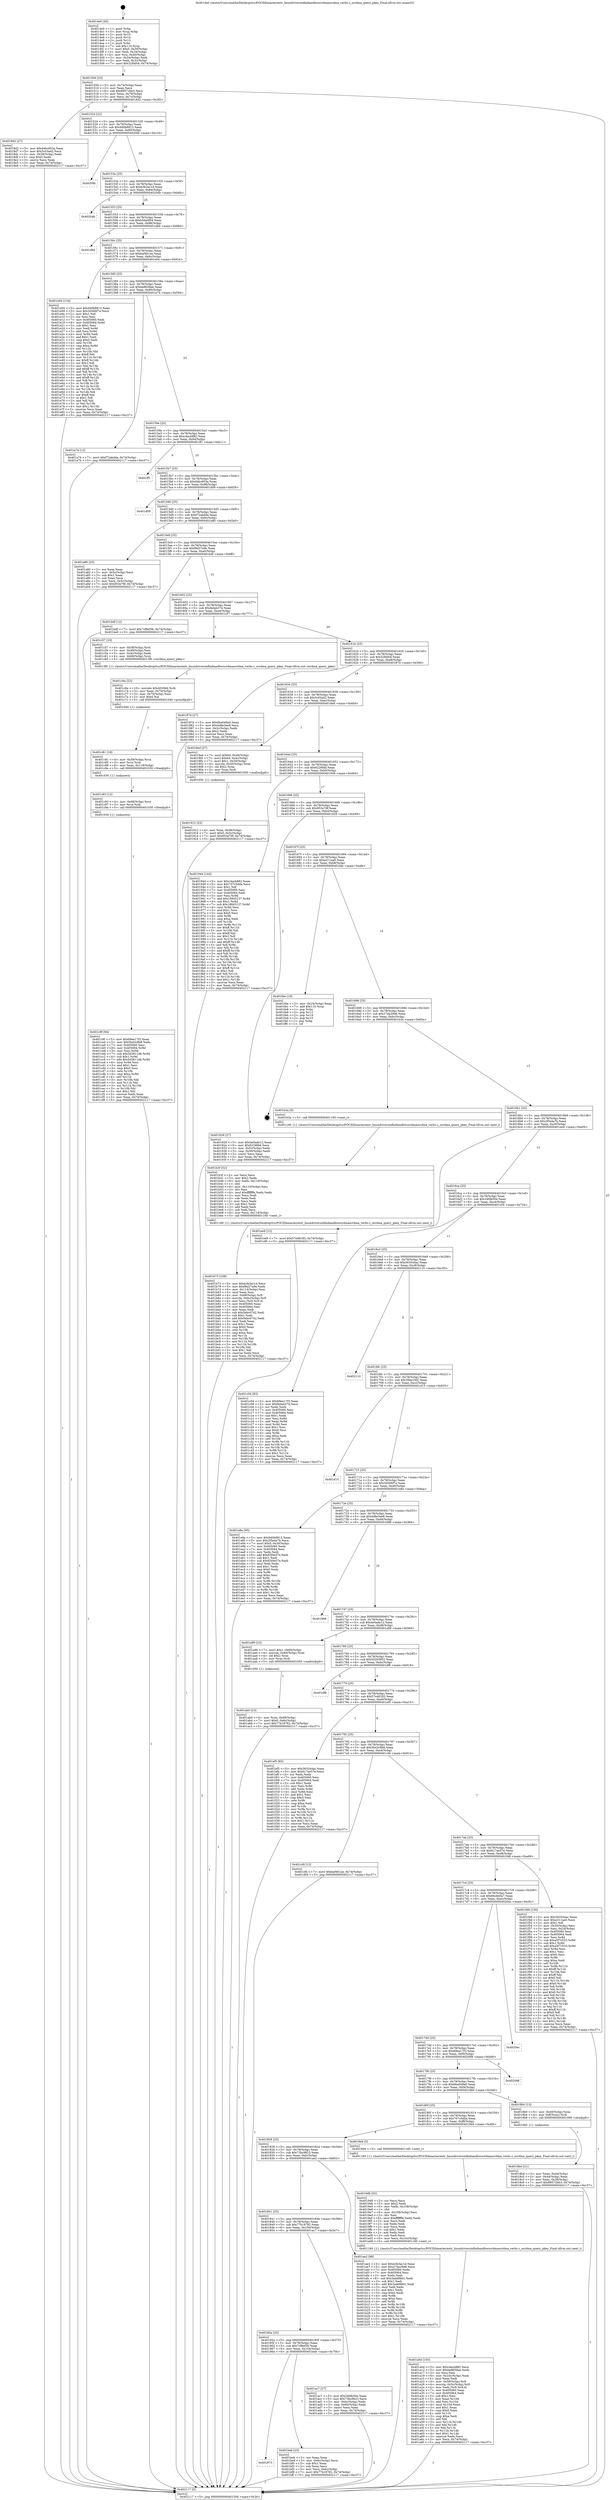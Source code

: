 digraph "0x4014e0" {
  label = "0x4014e0 (/mnt/c/Users/mathe/Desktop/tcc/POCII/binaries/extr_linuxdriversinfinibandhwocrdmaocrdma_verbs.c_ocrdma_query_pkey_Final-ollvm.out::main(0))"
  labelloc = "t"
  node[shape=record]

  Entry [label="",width=0.3,height=0.3,shape=circle,fillcolor=black,style=filled]
  "0x40150d" [label="{
     0x40150d [23]\l
     | [instrs]\l
     &nbsp;&nbsp;0x40150d \<+3\>: mov -0x74(%rbp),%eax\l
     &nbsp;&nbsp;0x401510 \<+2\>: mov %eax,%ecx\l
     &nbsp;&nbsp;0x401512 \<+6\>: sub $0x89572bb3,%ecx\l
     &nbsp;&nbsp;0x401518 \<+3\>: mov %eax,-0x78(%rbp)\l
     &nbsp;&nbsp;0x40151b \<+3\>: mov %ecx,-0x7c(%rbp)\l
     &nbsp;&nbsp;0x40151e \<+6\>: je 00000000004018d2 \<main+0x3f2\>\l
  }"]
  "0x4018d2" [label="{
     0x4018d2 [27]\l
     | [instrs]\l
     &nbsp;&nbsp;0x4018d2 \<+5\>: mov $0xd4bc953a,%eax\l
     &nbsp;&nbsp;0x4018d7 \<+5\>: mov $0x5c03a42,%ecx\l
     &nbsp;&nbsp;0x4018dc \<+3\>: mov -0x28(%rbp),%edx\l
     &nbsp;&nbsp;0x4018df \<+3\>: cmp $0x0,%edx\l
     &nbsp;&nbsp;0x4018e2 \<+3\>: cmove %ecx,%eax\l
     &nbsp;&nbsp;0x4018e5 \<+3\>: mov %eax,-0x74(%rbp)\l
     &nbsp;&nbsp;0x4018e8 \<+5\>: jmp 0000000000402117 \<main+0xc37\>\l
  }"]
  "0x401524" [label="{
     0x401524 [22]\l
     | [instrs]\l
     &nbsp;&nbsp;0x401524 \<+5\>: jmp 0000000000401529 \<main+0x49\>\l
     &nbsp;&nbsp;0x401529 \<+3\>: mov -0x78(%rbp),%eax\l
     &nbsp;&nbsp;0x40152c \<+5\>: sub $0x940b8813,%eax\l
     &nbsp;&nbsp;0x401531 \<+3\>: mov %eax,-0x80(%rbp)\l
     &nbsp;&nbsp;0x401534 \<+6\>: je 00000000004020fd \<main+0xc1d\>\l
  }"]
  Exit [label="",width=0.3,height=0.3,shape=circle,fillcolor=black,style=filled,peripheries=2]
  "0x4020fd" [label="{
     0x4020fd\l
  }", style=dashed]
  "0x40153a" [label="{
     0x40153a [25]\l
     | [instrs]\l
     &nbsp;&nbsp;0x40153a \<+5\>: jmp 000000000040153f \<main+0x5f\>\l
     &nbsp;&nbsp;0x40153f \<+3\>: mov -0x78(%rbp),%eax\l
     &nbsp;&nbsp;0x401542 \<+5\>: sub $0xb3b3ac1d,%eax\l
     &nbsp;&nbsp;0x401547 \<+6\>: mov %eax,-0x84(%rbp)\l
     &nbsp;&nbsp;0x40154d \<+6\>: je 000000000040204b \<main+0xb6b\>\l
  }"]
  "0x401c9f" [label="{
     0x401c9f [94]\l
     | [instrs]\l
     &nbsp;&nbsp;0x401c9f \<+5\>: mov $0x69ee17f3,%eax\l
     &nbsp;&nbsp;0x401ca4 \<+5\>: mov $0x5b43c8b8,%edx\l
     &nbsp;&nbsp;0x401ca9 \<+7\>: mov 0x405060,%esi\l
     &nbsp;&nbsp;0x401cb0 \<+8\>: mov 0x405064,%r8d\l
     &nbsp;&nbsp;0x401cb8 \<+3\>: mov %esi,%r9d\l
     &nbsp;&nbsp;0x401cbb \<+7\>: sub $0x5d3811d6,%r9d\l
     &nbsp;&nbsp;0x401cc2 \<+4\>: sub $0x1,%r9d\l
     &nbsp;&nbsp;0x401cc6 \<+7\>: add $0x5d3811d6,%r9d\l
     &nbsp;&nbsp;0x401ccd \<+4\>: imul %r9d,%esi\l
     &nbsp;&nbsp;0x401cd1 \<+3\>: and $0x1,%esi\l
     &nbsp;&nbsp;0x401cd4 \<+3\>: cmp $0x0,%esi\l
     &nbsp;&nbsp;0x401cd7 \<+4\>: sete %r10b\l
     &nbsp;&nbsp;0x401cdb \<+4\>: cmp $0xa,%r8d\l
     &nbsp;&nbsp;0x401cdf \<+4\>: setl %r11b\l
     &nbsp;&nbsp;0x401ce3 \<+3\>: mov %r10b,%bl\l
     &nbsp;&nbsp;0x401ce6 \<+3\>: and %r11b,%bl\l
     &nbsp;&nbsp;0x401ce9 \<+3\>: xor %r11b,%r10b\l
     &nbsp;&nbsp;0x401cec \<+3\>: or %r10b,%bl\l
     &nbsp;&nbsp;0x401cef \<+3\>: test $0x1,%bl\l
     &nbsp;&nbsp;0x401cf2 \<+3\>: cmovne %edx,%eax\l
     &nbsp;&nbsp;0x401cf5 \<+3\>: mov %eax,-0x74(%rbp)\l
     &nbsp;&nbsp;0x401cf8 \<+5\>: jmp 0000000000402117 \<main+0xc37\>\l
  }"]
  "0x40204b" [label="{
     0x40204b\l
  }", style=dashed]
  "0x401553" [label="{
     0x401553 [25]\l
     | [instrs]\l
     &nbsp;&nbsp;0x401553 \<+5\>: jmp 0000000000401558 \<main+0x78\>\l
     &nbsp;&nbsp;0x401558 \<+3\>: mov -0x78(%rbp),%eax\l
     &nbsp;&nbsp;0x40155b \<+5\>: sub $0xb5da0f04,%eax\l
     &nbsp;&nbsp;0x401560 \<+6\>: mov %eax,-0x88(%rbp)\l
     &nbsp;&nbsp;0x401566 \<+6\>: je 0000000000401d6d \<main+0x88d\>\l
  }"]
  "0x401c93" [label="{
     0x401c93 [12]\l
     | [instrs]\l
     &nbsp;&nbsp;0x401c93 \<+4\>: mov -0x68(%rbp),%rcx\l
     &nbsp;&nbsp;0x401c97 \<+3\>: mov %rcx,%rdi\l
     &nbsp;&nbsp;0x401c9a \<+5\>: call 0000000000401030 \<free@plt\>\l
     | [calls]\l
     &nbsp;&nbsp;0x401030 \{1\} (unknown)\l
  }"]
  "0x401d6d" [label="{
     0x401d6d\l
  }", style=dashed]
  "0x40156c" [label="{
     0x40156c [25]\l
     | [instrs]\l
     &nbsp;&nbsp;0x40156c \<+5\>: jmp 0000000000401571 \<main+0x91\>\l
     &nbsp;&nbsp;0x401571 \<+3\>: mov -0x78(%rbp),%eax\l
     &nbsp;&nbsp;0x401574 \<+5\>: sub $0xbaf461ae,%eax\l
     &nbsp;&nbsp;0x401579 \<+6\>: mov %eax,-0x8c(%rbp)\l
     &nbsp;&nbsp;0x40157f \<+6\>: je 0000000000401e04 \<main+0x924\>\l
  }"]
  "0x401c81" [label="{
     0x401c81 [18]\l
     | [instrs]\l
     &nbsp;&nbsp;0x401c81 \<+4\>: mov -0x58(%rbp),%rcx\l
     &nbsp;&nbsp;0x401c85 \<+3\>: mov %rcx,%rdi\l
     &nbsp;&nbsp;0x401c88 \<+6\>: mov %eax,-0x118(%rbp)\l
     &nbsp;&nbsp;0x401c8e \<+5\>: call 0000000000401030 \<free@plt\>\l
     | [calls]\l
     &nbsp;&nbsp;0x401030 \{1\} (unknown)\l
  }"]
  "0x401e04" [label="{
     0x401e04 [134]\l
     | [instrs]\l
     &nbsp;&nbsp;0x401e04 \<+5\>: mov $0x940b8813,%eax\l
     &nbsp;&nbsp;0x401e09 \<+5\>: mov $0x3d366f7a,%ecx\l
     &nbsp;&nbsp;0x401e0e \<+2\>: mov $0x1,%dl\l
     &nbsp;&nbsp;0x401e10 \<+2\>: xor %esi,%esi\l
     &nbsp;&nbsp;0x401e12 \<+7\>: mov 0x405060,%edi\l
     &nbsp;&nbsp;0x401e19 \<+8\>: mov 0x405064,%r8d\l
     &nbsp;&nbsp;0x401e21 \<+3\>: sub $0x1,%esi\l
     &nbsp;&nbsp;0x401e24 \<+3\>: mov %edi,%r9d\l
     &nbsp;&nbsp;0x401e27 \<+3\>: add %esi,%r9d\l
     &nbsp;&nbsp;0x401e2a \<+4\>: imul %r9d,%edi\l
     &nbsp;&nbsp;0x401e2e \<+3\>: and $0x1,%edi\l
     &nbsp;&nbsp;0x401e31 \<+3\>: cmp $0x0,%edi\l
     &nbsp;&nbsp;0x401e34 \<+4\>: sete %r10b\l
     &nbsp;&nbsp;0x401e38 \<+4\>: cmp $0xa,%r8d\l
     &nbsp;&nbsp;0x401e3c \<+4\>: setl %r11b\l
     &nbsp;&nbsp;0x401e40 \<+3\>: mov %r10b,%bl\l
     &nbsp;&nbsp;0x401e43 \<+3\>: xor $0xff,%bl\l
     &nbsp;&nbsp;0x401e46 \<+3\>: mov %r11b,%r14b\l
     &nbsp;&nbsp;0x401e49 \<+4\>: xor $0xff,%r14b\l
     &nbsp;&nbsp;0x401e4d \<+3\>: xor $0x1,%dl\l
     &nbsp;&nbsp;0x401e50 \<+3\>: mov %bl,%r15b\l
     &nbsp;&nbsp;0x401e53 \<+4\>: and $0xff,%r15b\l
     &nbsp;&nbsp;0x401e57 \<+3\>: and %dl,%r10b\l
     &nbsp;&nbsp;0x401e5a \<+3\>: mov %r14b,%r12b\l
     &nbsp;&nbsp;0x401e5d \<+4\>: and $0xff,%r12b\l
     &nbsp;&nbsp;0x401e61 \<+3\>: and %dl,%r11b\l
     &nbsp;&nbsp;0x401e64 \<+3\>: or %r10b,%r15b\l
     &nbsp;&nbsp;0x401e67 \<+3\>: or %r11b,%r12b\l
     &nbsp;&nbsp;0x401e6a \<+3\>: xor %r12b,%r15b\l
     &nbsp;&nbsp;0x401e6d \<+3\>: or %r14b,%bl\l
     &nbsp;&nbsp;0x401e70 \<+3\>: xor $0xff,%bl\l
     &nbsp;&nbsp;0x401e73 \<+3\>: or $0x1,%dl\l
     &nbsp;&nbsp;0x401e76 \<+2\>: and %dl,%bl\l
     &nbsp;&nbsp;0x401e78 \<+3\>: or %bl,%r15b\l
     &nbsp;&nbsp;0x401e7b \<+4\>: test $0x1,%r15b\l
     &nbsp;&nbsp;0x401e7f \<+3\>: cmovne %ecx,%eax\l
     &nbsp;&nbsp;0x401e82 \<+3\>: mov %eax,-0x74(%rbp)\l
     &nbsp;&nbsp;0x401e85 \<+5\>: jmp 0000000000402117 \<main+0xc37\>\l
  }"]
  "0x401585" [label="{
     0x401585 [25]\l
     | [instrs]\l
     &nbsp;&nbsp;0x401585 \<+5\>: jmp 000000000040158a \<main+0xaa\>\l
     &nbsp;&nbsp;0x40158a \<+3\>: mov -0x78(%rbp),%eax\l
     &nbsp;&nbsp;0x40158d \<+5\>: sub $0xbe8658ae,%eax\l
     &nbsp;&nbsp;0x401592 \<+6\>: mov %eax,-0x90(%rbp)\l
     &nbsp;&nbsp;0x401598 \<+6\>: je 0000000000401a74 \<main+0x594\>\l
  }"]
  "0x401c6a" [label="{
     0x401c6a [23]\l
     | [instrs]\l
     &nbsp;&nbsp;0x401c6a \<+10\>: movabs $0x4030b6,%rdi\l
     &nbsp;&nbsp;0x401c74 \<+3\>: mov %eax,-0x70(%rbp)\l
     &nbsp;&nbsp;0x401c77 \<+3\>: mov -0x70(%rbp),%esi\l
     &nbsp;&nbsp;0x401c7a \<+2\>: mov $0x0,%al\l
     &nbsp;&nbsp;0x401c7c \<+5\>: call 0000000000401040 \<printf@plt\>\l
     | [calls]\l
     &nbsp;&nbsp;0x401040 \{1\} (unknown)\l
  }"]
  "0x401a74" [label="{
     0x401a74 [12]\l
     | [instrs]\l
     &nbsp;&nbsp;0x401a74 \<+7\>: movl $0xf72abdda,-0x74(%rbp)\l
     &nbsp;&nbsp;0x401a7b \<+5\>: jmp 0000000000402117 \<main+0xc37\>\l
  }"]
  "0x40159e" [label="{
     0x40159e [25]\l
     | [instrs]\l
     &nbsp;&nbsp;0x40159e \<+5\>: jmp 00000000004015a3 \<main+0xc3\>\l
     &nbsp;&nbsp;0x4015a3 \<+3\>: mov -0x78(%rbp),%eax\l
     &nbsp;&nbsp;0x4015a6 \<+5\>: sub $0xc4acb882,%eax\l
     &nbsp;&nbsp;0x4015ab \<+6\>: mov %eax,-0x94(%rbp)\l
     &nbsp;&nbsp;0x4015b1 \<+6\>: je 0000000000401ff1 \<main+0xb11\>\l
  }"]
  "0x401873" [label="{
     0x401873\l
  }", style=dashed]
  "0x401ff1" [label="{
     0x401ff1\l
  }", style=dashed]
  "0x4015b7" [label="{
     0x4015b7 [25]\l
     | [instrs]\l
     &nbsp;&nbsp;0x4015b7 \<+5\>: jmp 00000000004015bc \<main+0xdc\>\l
     &nbsp;&nbsp;0x4015bc \<+3\>: mov -0x78(%rbp),%eax\l
     &nbsp;&nbsp;0x4015bf \<+5\>: sub $0xd4bc953a,%eax\l
     &nbsp;&nbsp;0x4015c4 \<+6\>: mov %eax,-0x98(%rbp)\l
     &nbsp;&nbsp;0x4015ca \<+6\>: je 0000000000401d09 \<main+0x829\>\l
  }"]
  "0x401beb" [label="{
     0x401beb [25]\l
     | [instrs]\l
     &nbsp;&nbsp;0x401beb \<+2\>: xor %eax,%eax\l
     &nbsp;&nbsp;0x401bed \<+3\>: mov -0x6c(%rbp),%ecx\l
     &nbsp;&nbsp;0x401bf0 \<+3\>: sub $0x1,%eax\l
     &nbsp;&nbsp;0x401bf3 \<+2\>: sub %eax,%ecx\l
     &nbsp;&nbsp;0x401bf5 \<+3\>: mov %ecx,-0x6c(%rbp)\l
     &nbsp;&nbsp;0x401bf8 \<+7\>: movl $0x77b18782,-0x74(%rbp)\l
     &nbsp;&nbsp;0x401bff \<+5\>: jmp 0000000000402117 \<main+0xc37\>\l
  }"]
  "0x401d09" [label="{
     0x401d09\l
  }", style=dashed]
  "0x4015d0" [label="{
     0x4015d0 [25]\l
     | [instrs]\l
     &nbsp;&nbsp;0x4015d0 \<+5\>: jmp 00000000004015d5 \<main+0xf5\>\l
     &nbsp;&nbsp;0x4015d5 \<+3\>: mov -0x78(%rbp),%eax\l
     &nbsp;&nbsp;0x4015d8 \<+5\>: sub $0xf72abdda,%eax\l
     &nbsp;&nbsp;0x4015dd \<+6\>: mov %eax,-0x9c(%rbp)\l
     &nbsp;&nbsp;0x4015e3 \<+6\>: je 0000000000401a80 \<main+0x5a0\>\l
  }"]
  "0x401b73" [label="{
     0x401b73 [108]\l
     | [instrs]\l
     &nbsp;&nbsp;0x401b73 \<+5\>: mov $0xb3b3ac1d,%ecx\l
     &nbsp;&nbsp;0x401b78 \<+5\>: mov $0xf8d27a9e,%edx\l
     &nbsp;&nbsp;0x401b7d \<+6\>: mov -0x114(%rbp),%esi\l
     &nbsp;&nbsp;0x401b83 \<+3\>: imul %eax,%esi\l
     &nbsp;&nbsp;0x401b86 \<+4\>: mov -0x68(%rbp),%r8\l
     &nbsp;&nbsp;0x401b8a \<+4\>: movslq -0x6c(%rbp),%r9\l
     &nbsp;&nbsp;0x401b8e \<+4\>: mov %esi,(%r8,%r9,4)\l
     &nbsp;&nbsp;0x401b92 \<+7\>: mov 0x405060,%eax\l
     &nbsp;&nbsp;0x401b99 \<+7\>: mov 0x405064,%esi\l
     &nbsp;&nbsp;0x401ba0 \<+2\>: mov %eax,%edi\l
     &nbsp;&nbsp;0x401ba2 \<+6\>: sub $0x5ebc0742,%edi\l
     &nbsp;&nbsp;0x401ba8 \<+3\>: sub $0x1,%edi\l
     &nbsp;&nbsp;0x401bab \<+6\>: add $0x5ebc0742,%edi\l
     &nbsp;&nbsp;0x401bb1 \<+3\>: imul %edi,%eax\l
     &nbsp;&nbsp;0x401bb4 \<+3\>: and $0x1,%eax\l
     &nbsp;&nbsp;0x401bb7 \<+3\>: cmp $0x0,%eax\l
     &nbsp;&nbsp;0x401bba \<+4\>: sete %r10b\l
     &nbsp;&nbsp;0x401bbe \<+3\>: cmp $0xa,%esi\l
     &nbsp;&nbsp;0x401bc1 \<+4\>: setl %r11b\l
     &nbsp;&nbsp;0x401bc5 \<+3\>: mov %r10b,%bl\l
     &nbsp;&nbsp;0x401bc8 \<+3\>: and %r11b,%bl\l
     &nbsp;&nbsp;0x401bcb \<+3\>: xor %r11b,%r10b\l
     &nbsp;&nbsp;0x401bce \<+3\>: or %r10b,%bl\l
     &nbsp;&nbsp;0x401bd1 \<+3\>: test $0x1,%bl\l
     &nbsp;&nbsp;0x401bd4 \<+3\>: cmovne %edx,%ecx\l
     &nbsp;&nbsp;0x401bd7 \<+3\>: mov %ecx,-0x74(%rbp)\l
     &nbsp;&nbsp;0x401bda \<+5\>: jmp 0000000000402117 \<main+0xc37\>\l
  }"]
  "0x401a80" [label="{
     0x401a80 [25]\l
     | [instrs]\l
     &nbsp;&nbsp;0x401a80 \<+2\>: xor %eax,%eax\l
     &nbsp;&nbsp;0x401a82 \<+3\>: mov -0x5c(%rbp),%ecx\l
     &nbsp;&nbsp;0x401a85 \<+3\>: sub $0x1,%eax\l
     &nbsp;&nbsp;0x401a88 \<+2\>: sub %eax,%ecx\l
     &nbsp;&nbsp;0x401a8a \<+3\>: mov %ecx,-0x5c(%rbp)\l
     &nbsp;&nbsp;0x401a8d \<+7\>: movl $0x953e79f,-0x74(%rbp)\l
     &nbsp;&nbsp;0x401a94 \<+5\>: jmp 0000000000402117 \<main+0xc37\>\l
  }"]
  "0x4015e9" [label="{
     0x4015e9 [25]\l
     | [instrs]\l
     &nbsp;&nbsp;0x4015e9 \<+5\>: jmp 00000000004015ee \<main+0x10e\>\l
     &nbsp;&nbsp;0x4015ee \<+3\>: mov -0x78(%rbp),%eax\l
     &nbsp;&nbsp;0x4015f1 \<+5\>: sub $0xf8d27a9e,%eax\l
     &nbsp;&nbsp;0x4015f6 \<+6\>: mov %eax,-0xa0(%rbp)\l
     &nbsp;&nbsp;0x4015fc \<+6\>: je 0000000000401bdf \<main+0x6ff\>\l
  }"]
  "0x401b3f" [label="{
     0x401b3f [52]\l
     | [instrs]\l
     &nbsp;&nbsp;0x401b3f \<+2\>: xor %ecx,%ecx\l
     &nbsp;&nbsp;0x401b41 \<+5\>: mov $0x2,%edx\l
     &nbsp;&nbsp;0x401b46 \<+6\>: mov %edx,-0x110(%rbp)\l
     &nbsp;&nbsp;0x401b4c \<+1\>: cltd\l
     &nbsp;&nbsp;0x401b4d \<+6\>: mov -0x110(%rbp),%esi\l
     &nbsp;&nbsp;0x401b53 \<+2\>: idiv %esi\l
     &nbsp;&nbsp;0x401b55 \<+6\>: imul $0xfffffffe,%edx,%edx\l
     &nbsp;&nbsp;0x401b5b \<+2\>: mov %ecx,%edi\l
     &nbsp;&nbsp;0x401b5d \<+2\>: sub %edx,%edi\l
     &nbsp;&nbsp;0x401b5f \<+2\>: mov %ecx,%edx\l
     &nbsp;&nbsp;0x401b61 \<+3\>: sub $0x1,%edx\l
     &nbsp;&nbsp;0x401b64 \<+2\>: add %edx,%edi\l
     &nbsp;&nbsp;0x401b66 \<+2\>: sub %edi,%ecx\l
     &nbsp;&nbsp;0x401b68 \<+6\>: mov %ecx,-0x114(%rbp)\l
     &nbsp;&nbsp;0x401b6e \<+5\>: call 0000000000401160 \<next_i\>\l
     | [calls]\l
     &nbsp;&nbsp;0x401160 \{1\} (/mnt/c/Users/mathe/Desktop/tcc/POCII/binaries/extr_linuxdriversinfinibandhwocrdmaocrdma_verbs.c_ocrdma_query_pkey_Final-ollvm.out::next_i)\l
  }"]
  "0x401bdf" [label="{
     0x401bdf [12]\l
     | [instrs]\l
     &nbsp;&nbsp;0x401bdf \<+7\>: movl $0x7cf8ef36,-0x74(%rbp)\l
     &nbsp;&nbsp;0x401be6 \<+5\>: jmp 0000000000402117 \<main+0xc37\>\l
  }"]
  "0x401602" [label="{
     0x401602 [25]\l
     | [instrs]\l
     &nbsp;&nbsp;0x401602 \<+5\>: jmp 0000000000401607 \<main+0x127\>\l
     &nbsp;&nbsp;0x401607 \<+3\>: mov -0x78(%rbp),%eax\l
     &nbsp;&nbsp;0x40160a \<+5\>: sub $0xfedab37d,%eax\l
     &nbsp;&nbsp;0x40160f \<+6\>: mov %eax,-0xa4(%rbp)\l
     &nbsp;&nbsp;0x401615 \<+6\>: je 0000000000401c57 \<main+0x777\>\l
  }"]
  "0x40185a" [label="{
     0x40185a [25]\l
     | [instrs]\l
     &nbsp;&nbsp;0x40185a \<+5\>: jmp 000000000040185f \<main+0x37f\>\l
     &nbsp;&nbsp;0x40185f \<+3\>: mov -0x78(%rbp),%eax\l
     &nbsp;&nbsp;0x401862 \<+5\>: sub $0x7cf8ef36,%eax\l
     &nbsp;&nbsp;0x401867 \<+6\>: mov %eax,-0x104(%rbp)\l
     &nbsp;&nbsp;0x40186d \<+6\>: je 0000000000401beb \<main+0x70b\>\l
  }"]
  "0x401c57" [label="{
     0x401c57 [19]\l
     | [instrs]\l
     &nbsp;&nbsp;0x401c57 \<+4\>: mov -0x58(%rbp),%rdi\l
     &nbsp;&nbsp;0x401c5b \<+3\>: mov -0x48(%rbp),%esi\l
     &nbsp;&nbsp;0x401c5e \<+3\>: mov -0x4c(%rbp),%edx\l
     &nbsp;&nbsp;0x401c61 \<+4\>: mov -0x68(%rbp),%rcx\l
     &nbsp;&nbsp;0x401c65 \<+5\>: call 00000000004013f0 \<ocrdma_query_pkey\>\l
     | [calls]\l
     &nbsp;&nbsp;0x4013f0 \{1\} (/mnt/c/Users/mathe/Desktop/tcc/POCII/binaries/extr_linuxdriversinfinibandhwocrdmaocrdma_verbs.c_ocrdma_query_pkey_Final-ollvm.out::ocrdma_query_pkey)\l
  }"]
  "0x40161b" [label="{
     0x40161b [25]\l
     | [instrs]\l
     &nbsp;&nbsp;0x40161b \<+5\>: jmp 0000000000401620 \<main+0x140\>\l
     &nbsp;&nbsp;0x401620 \<+3\>: mov -0x78(%rbp),%eax\l
     &nbsp;&nbsp;0x401623 \<+5\>: sub $0x3284fc6,%eax\l
     &nbsp;&nbsp;0x401628 \<+6\>: mov %eax,-0xa8(%rbp)\l
     &nbsp;&nbsp;0x40162e \<+6\>: je 000000000040187d \<main+0x39d\>\l
  }"]
  "0x401ac7" [label="{
     0x401ac7 [27]\l
     | [instrs]\l
     &nbsp;&nbsp;0x401ac7 \<+5\>: mov $0x34fdb50e,%eax\l
     &nbsp;&nbsp;0x401acc \<+5\>: mov $0x73bc9823,%ecx\l
     &nbsp;&nbsp;0x401ad1 \<+3\>: mov -0x6c(%rbp),%edx\l
     &nbsp;&nbsp;0x401ad4 \<+3\>: cmp -0x60(%rbp),%edx\l
     &nbsp;&nbsp;0x401ad7 \<+3\>: cmovl %ecx,%eax\l
     &nbsp;&nbsp;0x401ada \<+3\>: mov %eax,-0x74(%rbp)\l
     &nbsp;&nbsp;0x401add \<+5\>: jmp 0000000000402117 \<main+0xc37\>\l
  }"]
  "0x40187d" [label="{
     0x40187d [27]\l
     | [instrs]\l
     &nbsp;&nbsp;0x40187d \<+5\>: mov $0x6ba049a0,%eax\l
     &nbsp;&nbsp;0x401882 \<+5\>: mov $0x4d8e3ee8,%ecx\l
     &nbsp;&nbsp;0x401887 \<+3\>: mov -0x2c(%rbp),%edx\l
     &nbsp;&nbsp;0x40188a \<+3\>: cmp $0x2,%edx\l
     &nbsp;&nbsp;0x40188d \<+3\>: cmovne %ecx,%eax\l
     &nbsp;&nbsp;0x401890 \<+3\>: mov %eax,-0x74(%rbp)\l
     &nbsp;&nbsp;0x401893 \<+5\>: jmp 0000000000402117 \<main+0xc37\>\l
  }"]
  "0x401634" [label="{
     0x401634 [25]\l
     | [instrs]\l
     &nbsp;&nbsp;0x401634 \<+5\>: jmp 0000000000401639 \<main+0x159\>\l
     &nbsp;&nbsp;0x401639 \<+3\>: mov -0x78(%rbp),%eax\l
     &nbsp;&nbsp;0x40163c \<+5\>: sub $0x5c03a42,%eax\l
     &nbsp;&nbsp;0x401641 \<+6\>: mov %eax,-0xac(%rbp)\l
     &nbsp;&nbsp;0x401647 \<+6\>: je 00000000004018ed \<main+0x40d\>\l
  }"]
  "0x402117" [label="{
     0x402117 [5]\l
     | [instrs]\l
     &nbsp;&nbsp;0x402117 \<+5\>: jmp 000000000040150d \<main+0x2d\>\l
  }"]
  "0x4014e0" [label="{
     0x4014e0 [45]\l
     | [instrs]\l
     &nbsp;&nbsp;0x4014e0 \<+1\>: push %rbp\l
     &nbsp;&nbsp;0x4014e1 \<+3\>: mov %rsp,%rbp\l
     &nbsp;&nbsp;0x4014e4 \<+2\>: push %r15\l
     &nbsp;&nbsp;0x4014e6 \<+2\>: push %r14\l
     &nbsp;&nbsp;0x4014e8 \<+2\>: push %r12\l
     &nbsp;&nbsp;0x4014ea \<+1\>: push %rbx\l
     &nbsp;&nbsp;0x4014eb \<+7\>: sub $0x110,%rsp\l
     &nbsp;&nbsp;0x4014f2 \<+7\>: movl $0x0,-0x30(%rbp)\l
     &nbsp;&nbsp;0x4014f9 \<+3\>: mov %edi,-0x34(%rbp)\l
     &nbsp;&nbsp;0x4014fc \<+4\>: mov %rsi,-0x40(%rbp)\l
     &nbsp;&nbsp;0x401500 \<+3\>: mov -0x34(%rbp),%edi\l
     &nbsp;&nbsp;0x401503 \<+3\>: mov %edi,-0x2c(%rbp)\l
     &nbsp;&nbsp;0x401506 \<+7\>: movl $0x3284fc6,-0x74(%rbp)\l
  }"]
  "0x401841" [label="{
     0x401841 [25]\l
     | [instrs]\l
     &nbsp;&nbsp;0x401841 \<+5\>: jmp 0000000000401846 \<main+0x366\>\l
     &nbsp;&nbsp;0x401846 \<+3\>: mov -0x78(%rbp),%eax\l
     &nbsp;&nbsp;0x401849 \<+5\>: sub $0x77b18782,%eax\l
     &nbsp;&nbsp;0x40184e \<+6\>: mov %eax,-0x100(%rbp)\l
     &nbsp;&nbsp;0x401854 \<+6\>: je 0000000000401ac7 \<main+0x5e7\>\l
  }"]
  "0x4018ed" [label="{
     0x4018ed [37]\l
     | [instrs]\l
     &nbsp;&nbsp;0x4018ed \<+7\>: movl $0x64,-0x48(%rbp)\l
     &nbsp;&nbsp;0x4018f4 \<+7\>: movl $0x64,-0x4c(%rbp)\l
     &nbsp;&nbsp;0x4018fb \<+7\>: movl $0x1,-0x50(%rbp)\l
     &nbsp;&nbsp;0x401902 \<+4\>: movslq -0x50(%rbp),%rax\l
     &nbsp;&nbsp;0x401906 \<+4\>: shl $0x2,%rax\l
     &nbsp;&nbsp;0x40190a \<+3\>: mov %rax,%rdi\l
     &nbsp;&nbsp;0x40190d \<+5\>: call 0000000000401050 \<malloc@plt\>\l
     | [calls]\l
     &nbsp;&nbsp;0x401050 \{1\} (unknown)\l
  }"]
  "0x40164d" [label="{
     0x40164d [25]\l
     | [instrs]\l
     &nbsp;&nbsp;0x40164d \<+5\>: jmp 0000000000401652 \<main+0x172\>\l
     &nbsp;&nbsp;0x401652 \<+3\>: mov -0x78(%rbp),%eax\l
     &nbsp;&nbsp;0x401655 \<+5\>: sub $0x6228fdd,%eax\l
     &nbsp;&nbsp;0x40165a \<+6\>: mov %eax,-0xb0(%rbp)\l
     &nbsp;&nbsp;0x401660 \<+6\>: je 0000000000401944 \<main+0x464\>\l
  }"]
  "0x401ae2" [label="{
     0x401ae2 [88]\l
     | [instrs]\l
     &nbsp;&nbsp;0x401ae2 \<+5\>: mov $0xb3b3ac1d,%eax\l
     &nbsp;&nbsp;0x401ae7 \<+5\>: mov $0x27da29d6,%ecx\l
     &nbsp;&nbsp;0x401aec \<+7\>: mov 0x405060,%edx\l
     &nbsp;&nbsp;0x401af3 \<+7\>: mov 0x405064,%esi\l
     &nbsp;&nbsp;0x401afa \<+2\>: mov %edx,%edi\l
     &nbsp;&nbsp;0x401afc \<+6\>: sub $0x3add88d1,%edi\l
     &nbsp;&nbsp;0x401b02 \<+3\>: sub $0x1,%edi\l
     &nbsp;&nbsp;0x401b05 \<+6\>: add $0x3add88d1,%edi\l
     &nbsp;&nbsp;0x401b0b \<+3\>: imul %edi,%edx\l
     &nbsp;&nbsp;0x401b0e \<+3\>: and $0x1,%edx\l
     &nbsp;&nbsp;0x401b11 \<+3\>: cmp $0x0,%edx\l
     &nbsp;&nbsp;0x401b14 \<+4\>: sete %r8b\l
     &nbsp;&nbsp;0x401b18 \<+3\>: cmp $0xa,%esi\l
     &nbsp;&nbsp;0x401b1b \<+4\>: setl %r9b\l
     &nbsp;&nbsp;0x401b1f \<+3\>: mov %r8b,%r10b\l
     &nbsp;&nbsp;0x401b22 \<+3\>: and %r9b,%r10b\l
     &nbsp;&nbsp;0x401b25 \<+3\>: xor %r9b,%r8b\l
     &nbsp;&nbsp;0x401b28 \<+3\>: or %r8b,%r10b\l
     &nbsp;&nbsp;0x401b2b \<+4\>: test $0x1,%r10b\l
     &nbsp;&nbsp;0x401b2f \<+3\>: cmovne %ecx,%eax\l
     &nbsp;&nbsp;0x401b32 \<+3\>: mov %eax,-0x74(%rbp)\l
     &nbsp;&nbsp;0x401b35 \<+5\>: jmp 0000000000402117 \<main+0xc37\>\l
  }"]
  "0x401944" [label="{
     0x401944 [144]\l
     | [instrs]\l
     &nbsp;&nbsp;0x401944 \<+5\>: mov $0xc4acb882,%eax\l
     &nbsp;&nbsp;0x401949 \<+5\>: mov $0x707c5dda,%ecx\l
     &nbsp;&nbsp;0x40194e \<+2\>: mov $0x1,%dl\l
     &nbsp;&nbsp;0x401950 \<+7\>: mov 0x405060,%esi\l
     &nbsp;&nbsp;0x401957 \<+7\>: mov 0x405064,%edi\l
     &nbsp;&nbsp;0x40195e \<+3\>: mov %esi,%r8d\l
     &nbsp;&nbsp;0x401961 \<+7\>: add $0x18845137,%r8d\l
     &nbsp;&nbsp;0x401968 \<+4\>: sub $0x1,%r8d\l
     &nbsp;&nbsp;0x40196c \<+7\>: sub $0x18845137,%r8d\l
     &nbsp;&nbsp;0x401973 \<+4\>: imul %r8d,%esi\l
     &nbsp;&nbsp;0x401977 \<+3\>: and $0x1,%esi\l
     &nbsp;&nbsp;0x40197a \<+3\>: cmp $0x0,%esi\l
     &nbsp;&nbsp;0x40197d \<+4\>: sete %r9b\l
     &nbsp;&nbsp;0x401981 \<+3\>: cmp $0xa,%edi\l
     &nbsp;&nbsp;0x401984 \<+4\>: setl %r10b\l
     &nbsp;&nbsp;0x401988 \<+3\>: mov %r9b,%r11b\l
     &nbsp;&nbsp;0x40198b \<+4\>: xor $0xff,%r11b\l
     &nbsp;&nbsp;0x40198f \<+3\>: mov %r10b,%bl\l
     &nbsp;&nbsp;0x401992 \<+3\>: xor $0xff,%bl\l
     &nbsp;&nbsp;0x401995 \<+3\>: xor $0x1,%dl\l
     &nbsp;&nbsp;0x401998 \<+3\>: mov %r11b,%r14b\l
     &nbsp;&nbsp;0x40199b \<+4\>: and $0xff,%r14b\l
     &nbsp;&nbsp;0x40199f \<+3\>: and %dl,%r9b\l
     &nbsp;&nbsp;0x4019a2 \<+3\>: mov %bl,%r15b\l
     &nbsp;&nbsp;0x4019a5 \<+4\>: and $0xff,%r15b\l
     &nbsp;&nbsp;0x4019a9 \<+3\>: and %dl,%r10b\l
     &nbsp;&nbsp;0x4019ac \<+3\>: or %r9b,%r14b\l
     &nbsp;&nbsp;0x4019af \<+3\>: or %r10b,%r15b\l
     &nbsp;&nbsp;0x4019b2 \<+3\>: xor %r15b,%r14b\l
     &nbsp;&nbsp;0x4019b5 \<+3\>: or %bl,%r11b\l
     &nbsp;&nbsp;0x4019b8 \<+4\>: xor $0xff,%r11b\l
     &nbsp;&nbsp;0x4019bc \<+3\>: or $0x1,%dl\l
     &nbsp;&nbsp;0x4019bf \<+3\>: and %dl,%r11b\l
     &nbsp;&nbsp;0x4019c2 \<+3\>: or %r11b,%r14b\l
     &nbsp;&nbsp;0x4019c5 \<+4\>: test $0x1,%r14b\l
     &nbsp;&nbsp;0x4019c9 \<+3\>: cmovne %ecx,%eax\l
     &nbsp;&nbsp;0x4019cc \<+3\>: mov %eax,-0x74(%rbp)\l
     &nbsp;&nbsp;0x4019cf \<+5\>: jmp 0000000000402117 \<main+0xc37\>\l
  }"]
  "0x401666" [label="{
     0x401666 [25]\l
     | [instrs]\l
     &nbsp;&nbsp;0x401666 \<+5\>: jmp 000000000040166b \<main+0x18b\>\l
     &nbsp;&nbsp;0x40166b \<+3\>: mov -0x78(%rbp),%eax\l
     &nbsp;&nbsp;0x40166e \<+5\>: sub $0x953e79f,%eax\l
     &nbsp;&nbsp;0x401673 \<+6\>: mov %eax,-0xb4(%rbp)\l
     &nbsp;&nbsp;0x401679 \<+6\>: je 0000000000401929 \<main+0x449\>\l
  }"]
  "0x401ab0" [label="{
     0x401ab0 [23]\l
     | [instrs]\l
     &nbsp;&nbsp;0x401ab0 \<+4\>: mov %rax,-0x68(%rbp)\l
     &nbsp;&nbsp;0x401ab4 \<+7\>: movl $0x0,-0x6c(%rbp)\l
     &nbsp;&nbsp;0x401abb \<+7\>: movl $0x77b18782,-0x74(%rbp)\l
     &nbsp;&nbsp;0x401ac2 \<+5\>: jmp 0000000000402117 \<main+0xc37\>\l
  }"]
  "0x401929" [label="{
     0x401929 [27]\l
     | [instrs]\l
     &nbsp;&nbsp;0x401929 \<+5\>: mov $0x4e5ade12,%eax\l
     &nbsp;&nbsp;0x40192e \<+5\>: mov $0x6228fdd,%ecx\l
     &nbsp;&nbsp;0x401933 \<+3\>: mov -0x5c(%rbp),%edx\l
     &nbsp;&nbsp;0x401936 \<+3\>: cmp -0x50(%rbp),%edx\l
     &nbsp;&nbsp;0x401939 \<+3\>: cmovl %ecx,%eax\l
     &nbsp;&nbsp;0x40193c \<+3\>: mov %eax,-0x74(%rbp)\l
     &nbsp;&nbsp;0x40193f \<+5\>: jmp 0000000000402117 \<main+0xc37\>\l
  }"]
  "0x40167f" [label="{
     0x40167f [25]\l
     | [instrs]\l
     &nbsp;&nbsp;0x40167f \<+5\>: jmp 0000000000401684 \<main+0x1a4\>\l
     &nbsp;&nbsp;0x401684 \<+3\>: mov -0x78(%rbp),%eax\l
     &nbsp;&nbsp;0x401687 \<+5\>: sub $0xe311aa0,%eax\l
     &nbsp;&nbsp;0x40168c \<+6\>: mov %eax,-0xb8(%rbp)\l
     &nbsp;&nbsp;0x401692 \<+6\>: je 0000000000401fde \<main+0xafe\>\l
  }"]
  "0x401a0d" [label="{
     0x401a0d [103]\l
     | [instrs]\l
     &nbsp;&nbsp;0x401a0d \<+5\>: mov $0xc4acb882,%ecx\l
     &nbsp;&nbsp;0x401a12 \<+5\>: mov $0xbe8658ae,%edx\l
     &nbsp;&nbsp;0x401a17 \<+2\>: xor %esi,%esi\l
     &nbsp;&nbsp;0x401a19 \<+6\>: mov -0x10c(%rbp),%edi\l
     &nbsp;&nbsp;0x401a1f \<+3\>: imul %eax,%edi\l
     &nbsp;&nbsp;0x401a22 \<+4\>: mov -0x58(%rbp),%r8\l
     &nbsp;&nbsp;0x401a26 \<+4\>: movslq -0x5c(%rbp),%r9\l
     &nbsp;&nbsp;0x401a2a \<+4\>: mov %edi,(%r8,%r9,4)\l
     &nbsp;&nbsp;0x401a2e \<+7\>: mov 0x405060,%eax\l
     &nbsp;&nbsp;0x401a35 \<+7\>: mov 0x405064,%edi\l
     &nbsp;&nbsp;0x401a3c \<+3\>: sub $0x1,%esi\l
     &nbsp;&nbsp;0x401a3f \<+3\>: mov %eax,%r10d\l
     &nbsp;&nbsp;0x401a42 \<+3\>: add %esi,%r10d\l
     &nbsp;&nbsp;0x401a45 \<+4\>: imul %r10d,%eax\l
     &nbsp;&nbsp;0x401a49 \<+3\>: and $0x1,%eax\l
     &nbsp;&nbsp;0x401a4c \<+3\>: cmp $0x0,%eax\l
     &nbsp;&nbsp;0x401a4f \<+4\>: sete %r11b\l
     &nbsp;&nbsp;0x401a53 \<+3\>: cmp $0xa,%edi\l
     &nbsp;&nbsp;0x401a56 \<+3\>: setl %bl\l
     &nbsp;&nbsp;0x401a59 \<+3\>: mov %r11b,%r14b\l
     &nbsp;&nbsp;0x401a5c \<+3\>: and %bl,%r14b\l
     &nbsp;&nbsp;0x401a5f \<+3\>: xor %bl,%r11b\l
     &nbsp;&nbsp;0x401a62 \<+3\>: or %r11b,%r14b\l
     &nbsp;&nbsp;0x401a65 \<+4\>: test $0x1,%r14b\l
     &nbsp;&nbsp;0x401a69 \<+3\>: cmovne %edx,%ecx\l
     &nbsp;&nbsp;0x401a6c \<+3\>: mov %ecx,-0x74(%rbp)\l
     &nbsp;&nbsp;0x401a6f \<+5\>: jmp 0000000000402117 \<main+0xc37\>\l
  }"]
  "0x401fde" [label="{
     0x401fde [19]\l
     | [instrs]\l
     &nbsp;&nbsp;0x401fde \<+3\>: mov -0x24(%rbp),%eax\l
     &nbsp;&nbsp;0x401fe1 \<+7\>: add $0x110,%rsp\l
     &nbsp;&nbsp;0x401fe8 \<+1\>: pop %rbx\l
     &nbsp;&nbsp;0x401fe9 \<+2\>: pop %r12\l
     &nbsp;&nbsp;0x401feb \<+2\>: pop %r14\l
     &nbsp;&nbsp;0x401fed \<+2\>: pop %r15\l
     &nbsp;&nbsp;0x401fef \<+1\>: pop %rbp\l
     &nbsp;&nbsp;0x401ff0 \<+1\>: ret\l
  }"]
  "0x401698" [label="{
     0x401698 [25]\l
     | [instrs]\l
     &nbsp;&nbsp;0x401698 \<+5\>: jmp 000000000040169d \<main+0x1bd\>\l
     &nbsp;&nbsp;0x40169d \<+3\>: mov -0x78(%rbp),%eax\l
     &nbsp;&nbsp;0x4016a0 \<+5\>: sub $0x27da29d6,%eax\l
     &nbsp;&nbsp;0x4016a5 \<+6\>: mov %eax,-0xbc(%rbp)\l
     &nbsp;&nbsp;0x4016ab \<+6\>: je 0000000000401b3a \<main+0x65a\>\l
  }"]
  "0x4019d9" [label="{
     0x4019d9 [52]\l
     | [instrs]\l
     &nbsp;&nbsp;0x4019d9 \<+2\>: xor %ecx,%ecx\l
     &nbsp;&nbsp;0x4019db \<+5\>: mov $0x2,%edx\l
     &nbsp;&nbsp;0x4019e0 \<+6\>: mov %edx,-0x108(%rbp)\l
     &nbsp;&nbsp;0x4019e6 \<+1\>: cltd\l
     &nbsp;&nbsp;0x4019e7 \<+6\>: mov -0x108(%rbp),%esi\l
     &nbsp;&nbsp;0x4019ed \<+2\>: idiv %esi\l
     &nbsp;&nbsp;0x4019ef \<+6\>: imul $0xfffffffe,%edx,%edx\l
     &nbsp;&nbsp;0x4019f5 \<+2\>: mov %ecx,%edi\l
     &nbsp;&nbsp;0x4019f7 \<+2\>: sub %edx,%edi\l
     &nbsp;&nbsp;0x4019f9 \<+2\>: mov %ecx,%edx\l
     &nbsp;&nbsp;0x4019fb \<+3\>: sub $0x1,%edx\l
     &nbsp;&nbsp;0x4019fe \<+2\>: add %edx,%edi\l
     &nbsp;&nbsp;0x401a00 \<+2\>: sub %edi,%ecx\l
     &nbsp;&nbsp;0x401a02 \<+6\>: mov %ecx,-0x10c(%rbp)\l
     &nbsp;&nbsp;0x401a08 \<+5\>: call 0000000000401160 \<next_i\>\l
     | [calls]\l
     &nbsp;&nbsp;0x401160 \{1\} (/mnt/c/Users/mathe/Desktop/tcc/POCII/binaries/extr_linuxdriversinfinibandhwocrdmaocrdma_verbs.c_ocrdma_query_pkey_Final-ollvm.out::next_i)\l
  }"]
  "0x401b3a" [label="{
     0x401b3a [5]\l
     | [instrs]\l
     &nbsp;&nbsp;0x401b3a \<+5\>: call 0000000000401160 \<next_i\>\l
     | [calls]\l
     &nbsp;&nbsp;0x401160 \{1\} (/mnt/c/Users/mathe/Desktop/tcc/POCII/binaries/extr_linuxdriversinfinibandhwocrdmaocrdma_verbs.c_ocrdma_query_pkey_Final-ollvm.out::next_i)\l
  }"]
  "0x4016b1" [label="{
     0x4016b1 [25]\l
     | [instrs]\l
     &nbsp;&nbsp;0x4016b1 \<+5\>: jmp 00000000004016b6 \<main+0x1d6\>\l
     &nbsp;&nbsp;0x4016b6 \<+3\>: mov -0x78(%rbp),%eax\l
     &nbsp;&nbsp;0x4016b9 \<+5\>: sub $0x2f5e4a7b,%eax\l
     &nbsp;&nbsp;0x4016be \<+6\>: mov %eax,-0xc0(%rbp)\l
     &nbsp;&nbsp;0x4016c4 \<+6\>: je 0000000000401ee9 \<main+0xa09\>\l
  }"]
  "0x401828" [label="{
     0x401828 [25]\l
     | [instrs]\l
     &nbsp;&nbsp;0x401828 \<+5\>: jmp 000000000040182d \<main+0x34d\>\l
     &nbsp;&nbsp;0x40182d \<+3\>: mov -0x78(%rbp),%eax\l
     &nbsp;&nbsp;0x401830 \<+5\>: sub $0x73bc9823,%eax\l
     &nbsp;&nbsp;0x401835 \<+6\>: mov %eax,-0xfc(%rbp)\l
     &nbsp;&nbsp;0x40183b \<+6\>: je 0000000000401ae2 \<main+0x602\>\l
  }"]
  "0x401ee9" [label="{
     0x401ee9 [12]\l
     | [instrs]\l
     &nbsp;&nbsp;0x401ee9 \<+7\>: movl $0x57e48183,-0x74(%rbp)\l
     &nbsp;&nbsp;0x401ef0 \<+5\>: jmp 0000000000402117 \<main+0xc37\>\l
  }"]
  "0x4016ca" [label="{
     0x4016ca [25]\l
     | [instrs]\l
     &nbsp;&nbsp;0x4016ca \<+5\>: jmp 00000000004016cf \<main+0x1ef\>\l
     &nbsp;&nbsp;0x4016cf \<+3\>: mov -0x78(%rbp),%eax\l
     &nbsp;&nbsp;0x4016d2 \<+5\>: sub $0x34fdb50e,%eax\l
     &nbsp;&nbsp;0x4016d7 \<+6\>: mov %eax,-0xc4(%rbp)\l
     &nbsp;&nbsp;0x4016dd \<+6\>: je 0000000000401c04 \<main+0x724\>\l
  }"]
  "0x4019d4" [label="{
     0x4019d4 [5]\l
     | [instrs]\l
     &nbsp;&nbsp;0x4019d4 \<+5\>: call 0000000000401160 \<next_i\>\l
     | [calls]\l
     &nbsp;&nbsp;0x401160 \{1\} (/mnt/c/Users/mathe/Desktop/tcc/POCII/binaries/extr_linuxdriversinfinibandhwocrdmaocrdma_verbs.c_ocrdma_query_pkey_Final-ollvm.out::next_i)\l
  }"]
  "0x401c04" [label="{
     0x401c04 [83]\l
     | [instrs]\l
     &nbsp;&nbsp;0x401c04 \<+5\>: mov $0x69ee17f3,%eax\l
     &nbsp;&nbsp;0x401c09 \<+5\>: mov $0xfedab37d,%ecx\l
     &nbsp;&nbsp;0x401c0e \<+2\>: xor %edx,%edx\l
     &nbsp;&nbsp;0x401c10 \<+7\>: mov 0x405060,%esi\l
     &nbsp;&nbsp;0x401c17 \<+7\>: mov 0x405064,%edi\l
     &nbsp;&nbsp;0x401c1e \<+3\>: sub $0x1,%edx\l
     &nbsp;&nbsp;0x401c21 \<+3\>: mov %esi,%r8d\l
     &nbsp;&nbsp;0x401c24 \<+3\>: add %edx,%r8d\l
     &nbsp;&nbsp;0x401c27 \<+4\>: imul %r8d,%esi\l
     &nbsp;&nbsp;0x401c2b \<+3\>: and $0x1,%esi\l
     &nbsp;&nbsp;0x401c2e \<+3\>: cmp $0x0,%esi\l
     &nbsp;&nbsp;0x401c31 \<+4\>: sete %r9b\l
     &nbsp;&nbsp;0x401c35 \<+3\>: cmp $0xa,%edi\l
     &nbsp;&nbsp;0x401c38 \<+4\>: setl %r10b\l
     &nbsp;&nbsp;0x401c3c \<+3\>: mov %r9b,%r11b\l
     &nbsp;&nbsp;0x401c3f \<+3\>: and %r10b,%r11b\l
     &nbsp;&nbsp;0x401c42 \<+3\>: xor %r10b,%r9b\l
     &nbsp;&nbsp;0x401c45 \<+3\>: or %r9b,%r11b\l
     &nbsp;&nbsp;0x401c48 \<+4\>: test $0x1,%r11b\l
     &nbsp;&nbsp;0x401c4c \<+3\>: cmovne %ecx,%eax\l
     &nbsp;&nbsp;0x401c4f \<+3\>: mov %eax,-0x74(%rbp)\l
     &nbsp;&nbsp;0x401c52 \<+5\>: jmp 0000000000402117 \<main+0xc37\>\l
  }"]
  "0x4016e3" [label="{
     0x4016e3 [25]\l
     | [instrs]\l
     &nbsp;&nbsp;0x4016e3 \<+5\>: jmp 00000000004016e8 \<main+0x208\>\l
     &nbsp;&nbsp;0x4016e8 \<+3\>: mov -0x78(%rbp),%eax\l
     &nbsp;&nbsp;0x4016eb \<+5\>: sub $0x363544ac,%eax\l
     &nbsp;&nbsp;0x4016f0 \<+6\>: mov %eax,-0xc8(%rbp)\l
     &nbsp;&nbsp;0x4016f6 \<+6\>: je 0000000000402110 \<main+0xc30\>\l
  }"]
  "0x401912" [label="{
     0x401912 [23]\l
     | [instrs]\l
     &nbsp;&nbsp;0x401912 \<+4\>: mov %rax,-0x58(%rbp)\l
     &nbsp;&nbsp;0x401916 \<+7\>: movl $0x0,-0x5c(%rbp)\l
     &nbsp;&nbsp;0x40191d \<+7\>: movl $0x953e79f,-0x74(%rbp)\l
     &nbsp;&nbsp;0x401924 \<+5\>: jmp 0000000000402117 \<main+0xc37\>\l
  }"]
  "0x402110" [label="{
     0x402110\l
  }", style=dashed]
  "0x4016fc" [label="{
     0x4016fc [25]\l
     | [instrs]\l
     &nbsp;&nbsp;0x4016fc \<+5\>: jmp 0000000000401701 \<main+0x221\>\l
     &nbsp;&nbsp;0x401701 \<+3\>: mov -0x78(%rbp),%eax\l
     &nbsp;&nbsp;0x401704 \<+5\>: sub $0x39de1fd2,%eax\l
     &nbsp;&nbsp;0x401709 \<+6\>: mov %eax,-0xcc(%rbp)\l
     &nbsp;&nbsp;0x40170f \<+6\>: je 0000000000401d15 \<main+0x835\>\l
  }"]
  "0x4018bd" [label="{
     0x4018bd [21]\l
     | [instrs]\l
     &nbsp;&nbsp;0x4018bd \<+3\>: mov %eax,-0x44(%rbp)\l
     &nbsp;&nbsp;0x4018c0 \<+3\>: mov -0x44(%rbp),%eax\l
     &nbsp;&nbsp;0x4018c3 \<+3\>: mov %eax,-0x28(%rbp)\l
     &nbsp;&nbsp;0x4018c6 \<+7\>: movl $0x89572bb3,-0x74(%rbp)\l
     &nbsp;&nbsp;0x4018cd \<+5\>: jmp 0000000000402117 \<main+0xc37\>\l
  }"]
  "0x401d15" [label="{
     0x401d15\l
  }", style=dashed]
  "0x401715" [label="{
     0x401715 [25]\l
     | [instrs]\l
     &nbsp;&nbsp;0x401715 \<+5\>: jmp 000000000040171a \<main+0x23a\>\l
     &nbsp;&nbsp;0x40171a \<+3\>: mov -0x78(%rbp),%eax\l
     &nbsp;&nbsp;0x40171d \<+5\>: sub $0x3d366f7a,%eax\l
     &nbsp;&nbsp;0x401722 \<+6\>: mov %eax,-0xd0(%rbp)\l
     &nbsp;&nbsp;0x401728 \<+6\>: je 0000000000401e8a \<main+0x9aa\>\l
  }"]
  "0x40180f" [label="{
     0x40180f [25]\l
     | [instrs]\l
     &nbsp;&nbsp;0x40180f \<+5\>: jmp 0000000000401814 \<main+0x334\>\l
     &nbsp;&nbsp;0x401814 \<+3\>: mov -0x78(%rbp),%eax\l
     &nbsp;&nbsp;0x401817 \<+5\>: sub $0x707c5dda,%eax\l
     &nbsp;&nbsp;0x40181c \<+6\>: mov %eax,-0xf8(%rbp)\l
     &nbsp;&nbsp;0x401822 \<+6\>: je 00000000004019d4 \<main+0x4f4\>\l
  }"]
  "0x401e8a" [label="{
     0x401e8a [95]\l
     | [instrs]\l
     &nbsp;&nbsp;0x401e8a \<+5\>: mov $0x940b8813,%eax\l
     &nbsp;&nbsp;0x401e8f \<+5\>: mov $0x2f5e4a7b,%ecx\l
     &nbsp;&nbsp;0x401e94 \<+7\>: movl $0x0,-0x30(%rbp)\l
     &nbsp;&nbsp;0x401e9b \<+7\>: mov 0x405060,%edx\l
     &nbsp;&nbsp;0x401ea2 \<+7\>: mov 0x405064,%esi\l
     &nbsp;&nbsp;0x401ea9 \<+2\>: mov %edx,%edi\l
     &nbsp;&nbsp;0x401eab \<+6\>: add $0x63f4e57e,%edi\l
     &nbsp;&nbsp;0x401eb1 \<+3\>: sub $0x1,%edi\l
     &nbsp;&nbsp;0x401eb4 \<+6\>: sub $0x63f4e57e,%edi\l
     &nbsp;&nbsp;0x401eba \<+3\>: imul %edi,%edx\l
     &nbsp;&nbsp;0x401ebd \<+3\>: and $0x1,%edx\l
     &nbsp;&nbsp;0x401ec0 \<+3\>: cmp $0x0,%edx\l
     &nbsp;&nbsp;0x401ec3 \<+4\>: sete %r8b\l
     &nbsp;&nbsp;0x401ec7 \<+3\>: cmp $0xa,%esi\l
     &nbsp;&nbsp;0x401eca \<+4\>: setl %r9b\l
     &nbsp;&nbsp;0x401ece \<+3\>: mov %r8b,%r10b\l
     &nbsp;&nbsp;0x401ed1 \<+3\>: and %r9b,%r10b\l
     &nbsp;&nbsp;0x401ed4 \<+3\>: xor %r9b,%r8b\l
     &nbsp;&nbsp;0x401ed7 \<+3\>: or %r8b,%r10b\l
     &nbsp;&nbsp;0x401eda \<+4\>: test $0x1,%r10b\l
     &nbsp;&nbsp;0x401ede \<+3\>: cmovne %ecx,%eax\l
     &nbsp;&nbsp;0x401ee1 \<+3\>: mov %eax,-0x74(%rbp)\l
     &nbsp;&nbsp;0x401ee4 \<+5\>: jmp 0000000000402117 \<main+0xc37\>\l
  }"]
  "0x40172e" [label="{
     0x40172e [25]\l
     | [instrs]\l
     &nbsp;&nbsp;0x40172e \<+5\>: jmp 0000000000401733 \<main+0x253\>\l
     &nbsp;&nbsp;0x401733 \<+3\>: mov -0x78(%rbp),%eax\l
     &nbsp;&nbsp;0x401736 \<+5\>: sub $0x4d8e3ee8,%eax\l
     &nbsp;&nbsp;0x40173b \<+6\>: mov %eax,-0xd4(%rbp)\l
     &nbsp;&nbsp;0x401741 \<+6\>: je 0000000000401898 \<main+0x3b8\>\l
  }"]
  "0x4018b0" [label="{
     0x4018b0 [13]\l
     | [instrs]\l
     &nbsp;&nbsp;0x4018b0 \<+4\>: mov -0x40(%rbp),%rax\l
     &nbsp;&nbsp;0x4018b4 \<+4\>: mov 0x8(%rax),%rdi\l
     &nbsp;&nbsp;0x4018b8 \<+5\>: call 0000000000401060 \<atoi@plt\>\l
     | [calls]\l
     &nbsp;&nbsp;0x401060 \{1\} (unknown)\l
  }"]
  "0x401898" [label="{
     0x401898\l
  }", style=dashed]
  "0x401747" [label="{
     0x401747 [25]\l
     | [instrs]\l
     &nbsp;&nbsp;0x401747 \<+5\>: jmp 000000000040174c \<main+0x26c\>\l
     &nbsp;&nbsp;0x40174c \<+3\>: mov -0x78(%rbp),%eax\l
     &nbsp;&nbsp;0x40174f \<+5\>: sub $0x4e5ade12,%eax\l
     &nbsp;&nbsp;0x401754 \<+6\>: mov %eax,-0xd8(%rbp)\l
     &nbsp;&nbsp;0x40175a \<+6\>: je 0000000000401a99 \<main+0x5b9\>\l
  }"]
  "0x4017f6" [label="{
     0x4017f6 [25]\l
     | [instrs]\l
     &nbsp;&nbsp;0x4017f6 \<+5\>: jmp 00000000004017fb \<main+0x31b\>\l
     &nbsp;&nbsp;0x4017fb \<+3\>: mov -0x78(%rbp),%eax\l
     &nbsp;&nbsp;0x4017fe \<+5\>: sub $0x6ba049a0,%eax\l
     &nbsp;&nbsp;0x401803 \<+6\>: mov %eax,-0xf4(%rbp)\l
     &nbsp;&nbsp;0x401809 \<+6\>: je 00000000004018b0 \<main+0x3d0\>\l
  }"]
  "0x401a99" [label="{
     0x401a99 [23]\l
     | [instrs]\l
     &nbsp;&nbsp;0x401a99 \<+7\>: movl $0x1,-0x60(%rbp)\l
     &nbsp;&nbsp;0x401aa0 \<+4\>: movslq -0x60(%rbp),%rax\l
     &nbsp;&nbsp;0x401aa4 \<+4\>: shl $0x2,%rax\l
     &nbsp;&nbsp;0x401aa8 \<+3\>: mov %rax,%rdi\l
     &nbsp;&nbsp;0x401aab \<+5\>: call 0000000000401050 \<malloc@plt\>\l
     | [calls]\l
     &nbsp;&nbsp;0x401050 \{1\} (unknown)\l
  }"]
  "0x401760" [label="{
     0x401760 [25]\l
     | [instrs]\l
     &nbsp;&nbsp;0x401760 \<+5\>: jmp 0000000000401765 \<main+0x285\>\l
     &nbsp;&nbsp;0x401765 \<+3\>: mov -0x78(%rbp),%eax\l
     &nbsp;&nbsp;0x401768 \<+5\>: sub $0x50293952,%eax\l
     &nbsp;&nbsp;0x40176d \<+6\>: mov %eax,-0xdc(%rbp)\l
     &nbsp;&nbsp;0x401773 \<+6\>: je 0000000000401df8 \<main+0x918\>\l
  }"]
  "0x402098" [label="{
     0x402098\l
  }", style=dashed]
  "0x401df8" [label="{
     0x401df8\l
  }", style=dashed]
  "0x401779" [label="{
     0x401779 [25]\l
     | [instrs]\l
     &nbsp;&nbsp;0x401779 \<+5\>: jmp 000000000040177e \<main+0x29e\>\l
     &nbsp;&nbsp;0x40177e \<+3\>: mov -0x78(%rbp),%eax\l
     &nbsp;&nbsp;0x401781 \<+5\>: sub $0x57e48183,%eax\l
     &nbsp;&nbsp;0x401786 \<+6\>: mov %eax,-0xe0(%rbp)\l
     &nbsp;&nbsp;0x40178c \<+6\>: je 0000000000401ef5 \<main+0xa15\>\l
  }"]
  "0x4017dd" [label="{
     0x4017dd [25]\l
     | [instrs]\l
     &nbsp;&nbsp;0x4017dd \<+5\>: jmp 00000000004017e2 \<main+0x302\>\l
     &nbsp;&nbsp;0x4017e2 \<+3\>: mov -0x78(%rbp),%eax\l
     &nbsp;&nbsp;0x4017e5 \<+5\>: sub $0x69ee17f3,%eax\l
     &nbsp;&nbsp;0x4017ea \<+6\>: mov %eax,-0xf0(%rbp)\l
     &nbsp;&nbsp;0x4017f0 \<+6\>: je 0000000000402098 \<main+0xbb8\>\l
  }"]
  "0x401ef5" [label="{
     0x401ef5 [83]\l
     | [instrs]\l
     &nbsp;&nbsp;0x401ef5 \<+5\>: mov $0x363544ac,%eax\l
     &nbsp;&nbsp;0x401efa \<+5\>: mov $0x617ae57e,%ecx\l
     &nbsp;&nbsp;0x401eff \<+2\>: xor %edx,%edx\l
     &nbsp;&nbsp;0x401f01 \<+7\>: mov 0x405060,%esi\l
     &nbsp;&nbsp;0x401f08 \<+7\>: mov 0x405064,%edi\l
     &nbsp;&nbsp;0x401f0f \<+3\>: sub $0x1,%edx\l
     &nbsp;&nbsp;0x401f12 \<+3\>: mov %esi,%r8d\l
     &nbsp;&nbsp;0x401f15 \<+3\>: add %edx,%r8d\l
     &nbsp;&nbsp;0x401f18 \<+4\>: imul %r8d,%esi\l
     &nbsp;&nbsp;0x401f1c \<+3\>: and $0x1,%esi\l
     &nbsp;&nbsp;0x401f1f \<+3\>: cmp $0x0,%esi\l
     &nbsp;&nbsp;0x401f22 \<+4\>: sete %r9b\l
     &nbsp;&nbsp;0x401f26 \<+3\>: cmp $0xa,%edi\l
     &nbsp;&nbsp;0x401f29 \<+4\>: setl %r10b\l
     &nbsp;&nbsp;0x401f2d \<+3\>: mov %r9b,%r11b\l
     &nbsp;&nbsp;0x401f30 \<+3\>: and %r10b,%r11b\l
     &nbsp;&nbsp;0x401f33 \<+3\>: xor %r10b,%r9b\l
     &nbsp;&nbsp;0x401f36 \<+3\>: or %r9b,%r11b\l
     &nbsp;&nbsp;0x401f39 \<+4\>: test $0x1,%r11b\l
     &nbsp;&nbsp;0x401f3d \<+3\>: cmovne %ecx,%eax\l
     &nbsp;&nbsp;0x401f40 \<+3\>: mov %eax,-0x74(%rbp)\l
     &nbsp;&nbsp;0x401f43 \<+5\>: jmp 0000000000402117 \<main+0xc37\>\l
  }"]
  "0x401792" [label="{
     0x401792 [25]\l
     | [instrs]\l
     &nbsp;&nbsp;0x401792 \<+5\>: jmp 0000000000401797 \<main+0x2b7\>\l
     &nbsp;&nbsp;0x401797 \<+3\>: mov -0x78(%rbp),%eax\l
     &nbsp;&nbsp;0x40179a \<+5\>: sub $0x5b43c8b8,%eax\l
     &nbsp;&nbsp;0x40179f \<+6\>: mov %eax,-0xe4(%rbp)\l
     &nbsp;&nbsp;0x4017a5 \<+6\>: je 0000000000401cfd \<main+0x81d\>\l
  }"]
  "0x4020ec" [label="{
     0x4020ec\l
  }", style=dashed]
  "0x401cfd" [label="{
     0x401cfd [12]\l
     | [instrs]\l
     &nbsp;&nbsp;0x401cfd \<+7\>: movl $0xbaf461ae,-0x74(%rbp)\l
     &nbsp;&nbsp;0x401d04 \<+5\>: jmp 0000000000402117 \<main+0xc37\>\l
  }"]
  "0x4017ab" [label="{
     0x4017ab [25]\l
     | [instrs]\l
     &nbsp;&nbsp;0x4017ab \<+5\>: jmp 00000000004017b0 \<main+0x2d0\>\l
     &nbsp;&nbsp;0x4017b0 \<+3\>: mov -0x78(%rbp),%eax\l
     &nbsp;&nbsp;0x4017b3 \<+5\>: sub $0x617ae57e,%eax\l
     &nbsp;&nbsp;0x4017b8 \<+6\>: mov %eax,-0xe8(%rbp)\l
     &nbsp;&nbsp;0x4017be \<+6\>: je 0000000000401f48 \<main+0xa68\>\l
  }"]
  "0x4017c4" [label="{
     0x4017c4 [25]\l
     | [instrs]\l
     &nbsp;&nbsp;0x4017c4 \<+5\>: jmp 00000000004017c9 \<main+0x2e9\>\l
     &nbsp;&nbsp;0x4017c9 \<+3\>: mov -0x78(%rbp),%eax\l
     &nbsp;&nbsp;0x4017cc \<+5\>: sub $0x66cbb0a7,%eax\l
     &nbsp;&nbsp;0x4017d1 \<+6\>: mov %eax,-0xec(%rbp)\l
     &nbsp;&nbsp;0x4017d7 \<+6\>: je 00000000004020ec \<main+0xc0c\>\l
  }"]
  "0x401f48" [label="{
     0x401f48 [150]\l
     | [instrs]\l
     &nbsp;&nbsp;0x401f48 \<+5\>: mov $0x363544ac,%eax\l
     &nbsp;&nbsp;0x401f4d \<+5\>: mov $0xe311aa0,%ecx\l
     &nbsp;&nbsp;0x401f52 \<+2\>: mov $0x1,%dl\l
     &nbsp;&nbsp;0x401f54 \<+3\>: mov -0x30(%rbp),%esi\l
     &nbsp;&nbsp;0x401f57 \<+3\>: mov %esi,-0x24(%rbp)\l
     &nbsp;&nbsp;0x401f5a \<+7\>: mov 0x405060,%esi\l
     &nbsp;&nbsp;0x401f61 \<+7\>: mov 0x405064,%edi\l
     &nbsp;&nbsp;0x401f68 \<+3\>: mov %esi,%r8d\l
     &nbsp;&nbsp;0x401f6b \<+7\>: sub $0xa5f7c533,%r8d\l
     &nbsp;&nbsp;0x401f72 \<+4\>: sub $0x1,%r8d\l
     &nbsp;&nbsp;0x401f76 \<+7\>: add $0xa5f7c533,%r8d\l
     &nbsp;&nbsp;0x401f7d \<+4\>: imul %r8d,%esi\l
     &nbsp;&nbsp;0x401f81 \<+3\>: and $0x1,%esi\l
     &nbsp;&nbsp;0x401f84 \<+3\>: cmp $0x0,%esi\l
     &nbsp;&nbsp;0x401f87 \<+4\>: sete %r9b\l
     &nbsp;&nbsp;0x401f8b \<+3\>: cmp $0xa,%edi\l
     &nbsp;&nbsp;0x401f8e \<+4\>: setl %r10b\l
     &nbsp;&nbsp;0x401f92 \<+3\>: mov %r9b,%r11b\l
     &nbsp;&nbsp;0x401f95 \<+4\>: xor $0xff,%r11b\l
     &nbsp;&nbsp;0x401f99 \<+3\>: mov %r10b,%bl\l
     &nbsp;&nbsp;0x401f9c \<+3\>: xor $0xff,%bl\l
     &nbsp;&nbsp;0x401f9f \<+3\>: xor $0x0,%dl\l
     &nbsp;&nbsp;0x401fa2 \<+3\>: mov %r11b,%r14b\l
     &nbsp;&nbsp;0x401fa5 \<+4\>: and $0x0,%r14b\l
     &nbsp;&nbsp;0x401fa9 \<+3\>: and %dl,%r9b\l
     &nbsp;&nbsp;0x401fac \<+3\>: mov %bl,%r15b\l
     &nbsp;&nbsp;0x401faf \<+4\>: and $0x0,%r15b\l
     &nbsp;&nbsp;0x401fb3 \<+3\>: and %dl,%r10b\l
     &nbsp;&nbsp;0x401fb6 \<+3\>: or %r9b,%r14b\l
     &nbsp;&nbsp;0x401fb9 \<+3\>: or %r10b,%r15b\l
     &nbsp;&nbsp;0x401fbc \<+3\>: xor %r15b,%r14b\l
     &nbsp;&nbsp;0x401fbf \<+3\>: or %bl,%r11b\l
     &nbsp;&nbsp;0x401fc2 \<+4\>: xor $0xff,%r11b\l
     &nbsp;&nbsp;0x401fc6 \<+3\>: or $0x0,%dl\l
     &nbsp;&nbsp;0x401fc9 \<+3\>: and %dl,%r11b\l
     &nbsp;&nbsp;0x401fcc \<+3\>: or %r11b,%r14b\l
     &nbsp;&nbsp;0x401fcf \<+4\>: test $0x1,%r14b\l
     &nbsp;&nbsp;0x401fd3 \<+3\>: cmovne %ecx,%eax\l
     &nbsp;&nbsp;0x401fd6 \<+3\>: mov %eax,-0x74(%rbp)\l
     &nbsp;&nbsp;0x401fd9 \<+5\>: jmp 0000000000402117 \<main+0xc37\>\l
  }"]
  Entry -> "0x4014e0" [label=" 1"]
  "0x40150d" -> "0x4018d2" [label=" 1"]
  "0x40150d" -> "0x401524" [label=" 25"]
  "0x401fde" -> Exit [label=" 1"]
  "0x401524" -> "0x4020fd" [label=" 0"]
  "0x401524" -> "0x40153a" [label=" 25"]
  "0x401f48" -> "0x402117" [label=" 1"]
  "0x40153a" -> "0x40204b" [label=" 0"]
  "0x40153a" -> "0x401553" [label=" 25"]
  "0x401ef5" -> "0x402117" [label=" 1"]
  "0x401553" -> "0x401d6d" [label=" 0"]
  "0x401553" -> "0x40156c" [label=" 25"]
  "0x401ee9" -> "0x402117" [label=" 1"]
  "0x40156c" -> "0x401e04" [label=" 1"]
  "0x40156c" -> "0x401585" [label=" 24"]
  "0x401e8a" -> "0x402117" [label=" 1"]
  "0x401585" -> "0x401a74" [label=" 1"]
  "0x401585" -> "0x40159e" [label=" 23"]
  "0x401e04" -> "0x402117" [label=" 1"]
  "0x40159e" -> "0x401ff1" [label=" 0"]
  "0x40159e" -> "0x4015b7" [label=" 23"]
  "0x401cfd" -> "0x402117" [label=" 1"]
  "0x4015b7" -> "0x401d09" [label=" 0"]
  "0x4015b7" -> "0x4015d0" [label=" 23"]
  "0x401c9f" -> "0x402117" [label=" 1"]
  "0x4015d0" -> "0x401a80" [label=" 1"]
  "0x4015d0" -> "0x4015e9" [label=" 22"]
  "0x401c81" -> "0x401c93" [label=" 1"]
  "0x4015e9" -> "0x401bdf" [label=" 1"]
  "0x4015e9" -> "0x401602" [label=" 21"]
  "0x401c6a" -> "0x401c81" [label=" 1"]
  "0x401602" -> "0x401c57" [label=" 1"]
  "0x401602" -> "0x40161b" [label=" 20"]
  "0x401c57" -> "0x401c6a" [label=" 1"]
  "0x40161b" -> "0x40187d" [label=" 1"]
  "0x40161b" -> "0x401634" [label=" 19"]
  "0x40187d" -> "0x402117" [label=" 1"]
  "0x4014e0" -> "0x40150d" [label=" 1"]
  "0x402117" -> "0x40150d" [label=" 25"]
  "0x401c04" -> "0x402117" [label=" 1"]
  "0x401634" -> "0x4018ed" [label=" 1"]
  "0x401634" -> "0x40164d" [label=" 18"]
  "0x40185a" -> "0x401873" [label=" 0"]
  "0x40164d" -> "0x401944" [label=" 1"]
  "0x40164d" -> "0x401666" [label=" 17"]
  "0x40185a" -> "0x401beb" [label=" 1"]
  "0x401666" -> "0x401929" [label=" 2"]
  "0x401666" -> "0x40167f" [label=" 15"]
  "0x401bdf" -> "0x402117" [label=" 1"]
  "0x40167f" -> "0x401fde" [label=" 1"]
  "0x40167f" -> "0x401698" [label=" 14"]
  "0x401b73" -> "0x402117" [label=" 1"]
  "0x401698" -> "0x401b3a" [label=" 1"]
  "0x401698" -> "0x4016b1" [label=" 13"]
  "0x401b3f" -> "0x401b73" [label=" 1"]
  "0x4016b1" -> "0x401ee9" [label=" 1"]
  "0x4016b1" -> "0x4016ca" [label=" 12"]
  "0x401b3a" -> "0x401b3f" [label=" 1"]
  "0x4016ca" -> "0x401c04" [label=" 1"]
  "0x4016ca" -> "0x4016e3" [label=" 11"]
  "0x401ae2" -> "0x402117" [label=" 1"]
  "0x4016e3" -> "0x402110" [label=" 0"]
  "0x4016e3" -> "0x4016fc" [label=" 11"]
  "0x401841" -> "0x40185a" [label=" 1"]
  "0x4016fc" -> "0x401d15" [label=" 0"]
  "0x4016fc" -> "0x401715" [label=" 11"]
  "0x401841" -> "0x401ac7" [label=" 2"]
  "0x401715" -> "0x401e8a" [label=" 1"]
  "0x401715" -> "0x40172e" [label=" 10"]
  "0x401beb" -> "0x402117" [label=" 1"]
  "0x40172e" -> "0x401898" [label=" 0"]
  "0x40172e" -> "0x401747" [label=" 10"]
  "0x401828" -> "0x401841" [label=" 3"]
  "0x401747" -> "0x401a99" [label=" 1"]
  "0x401747" -> "0x401760" [label=" 9"]
  "0x401c93" -> "0x401c9f" [label=" 1"]
  "0x401760" -> "0x401df8" [label=" 0"]
  "0x401760" -> "0x401779" [label=" 9"]
  "0x401ab0" -> "0x402117" [label=" 1"]
  "0x401779" -> "0x401ef5" [label=" 1"]
  "0x401779" -> "0x401792" [label=" 8"]
  "0x401a80" -> "0x402117" [label=" 1"]
  "0x401792" -> "0x401cfd" [label=" 1"]
  "0x401792" -> "0x4017ab" [label=" 7"]
  "0x401a74" -> "0x402117" [label=" 1"]
  "0x4017ab" -> "0x401f48" [label=" 1"]
  "0x4017ab" -> "0x4017c4" [label=" 6"]
  "0x401a0d" -> "0x402117" [label=" 1"]
  "0x4017c4" -> "0x4020ec" [label=" 0"]
  "0x4017c4" -> "0x4017dd" [label=" 6"]
  "0x401a99" -> "0x401ab0" [label=" 1"]
  "0x4017dd" -> "0x402098" [label=" 0"]
  "0x4017dd" -> "0x4017f6" [label=" 6"]
  "0x401828" -> "0x401ae2" [label=" 1"]
  "0x4017f6" -> "0x4018b0" [label=" 1"]
  "0x4017f6" -> "0x40180f" [label=" 5"]
  "0x4018b0" -> "0x4018bd" [label=" 1"]
  "0x4018bd" -> "0x402117" [label=" 1"]
  "0x4018d2" -> "0x402117" [label=" 1"]
  "0x4018ed" -> "0x401912" [label=" 1"]
  "0x401912" -> "0x402117" [label=" 1"]
  "0x401929" -> "0x402117" [label=" 2"]
  "0x401944" -> "0x402117" [label=" 1"]
  "0x401ac7" -> "0x402117" [label=" 2"]
  "0x40180f" -> "0x4019d4" [label=" 1"]
  "0x40180f" -> "0x401828" [label=" 4"]
  "0x4019d4" -> "0x4019d9" [label=" 1"]
  "0x4019d9" -> "0x401a0d" [label=" 1"]
}
